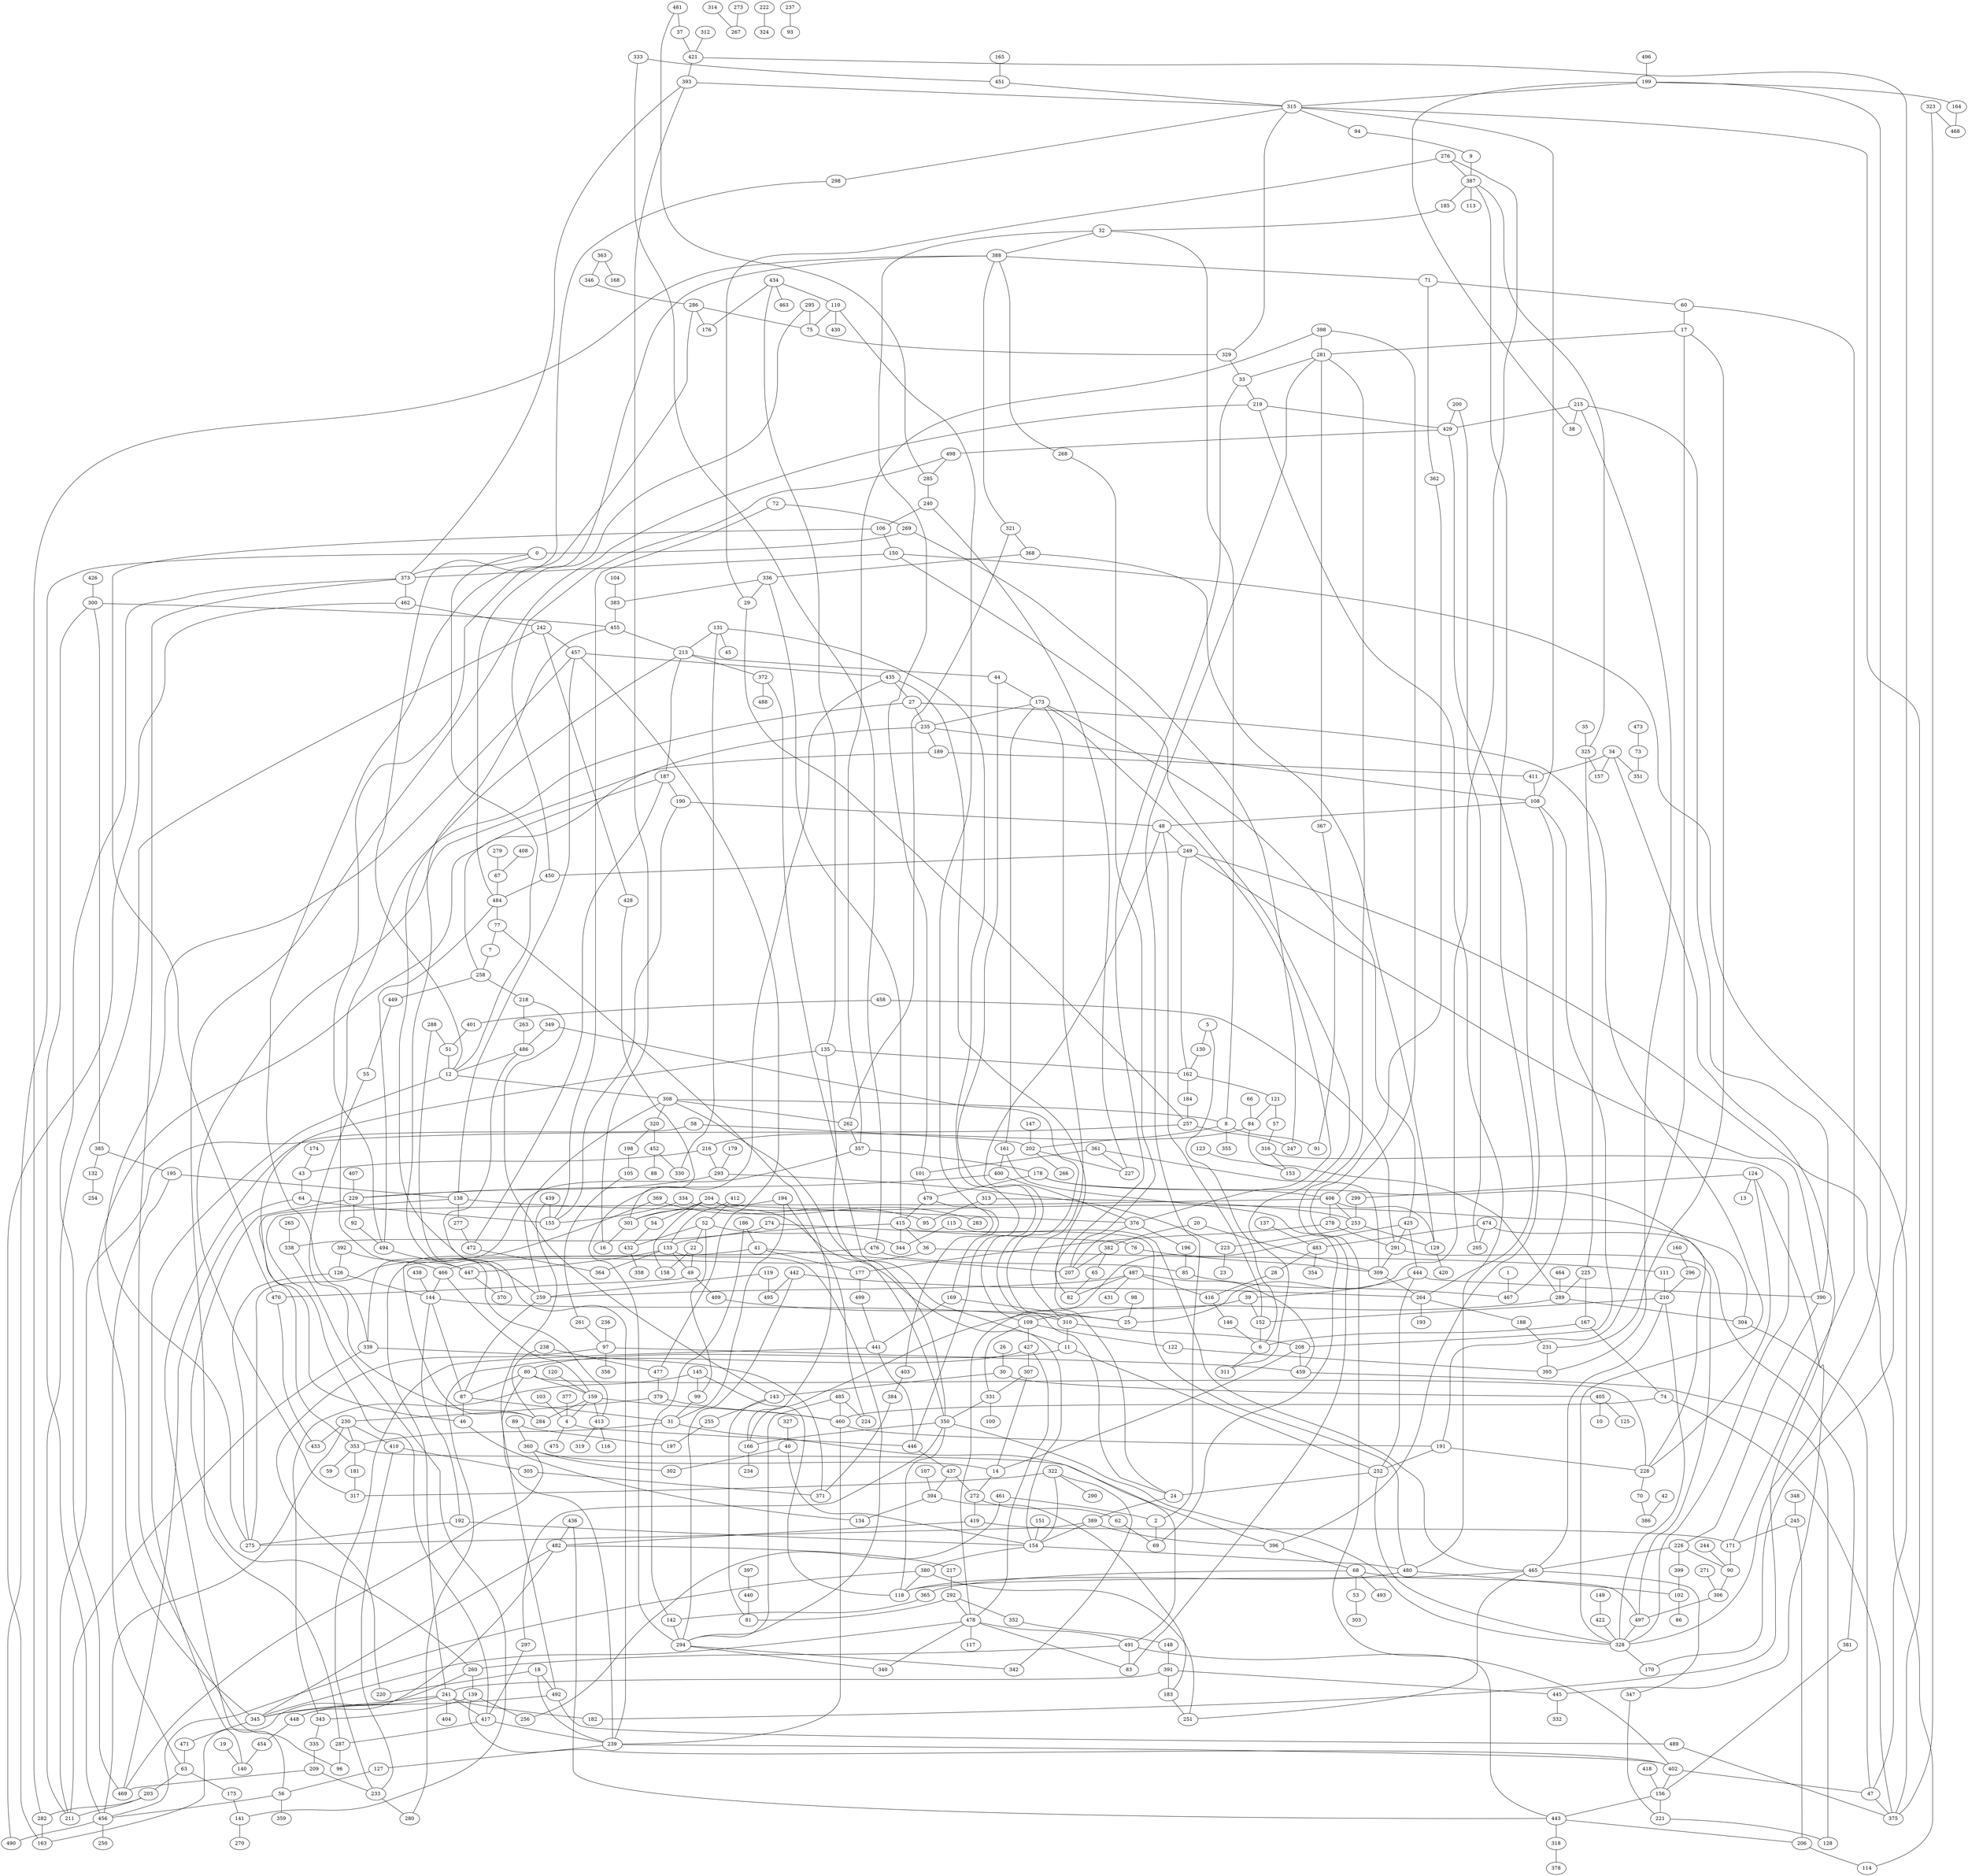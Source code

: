 graph{
   481 -- 37;
   2 -- 69;
   19 -- 140;
   409 -- 25;
   211 -- 242;
   129 -- 420;
   474 -- 483;
   57 -- 316;
   187 -- 472;
   343 -- 335;
   191 -- 252;
   105 -- 261;
   74 -- 375;
   455 -- 413;
   276 -- 25;
   428 -- 301;
   473 -- 73;
   306 -- 497;
   360 -- 469;
   365 -- 142;
   322 -- 317;
   313 -- 253;
   435 -- 82;
   231 -- 17;
   385 -- 195;
   260 -- 163;
   249 -- 450;
   191 -- 17;
   41 -- 275;
   123 -- 153;
   228 -- 70;
   499 -- 441;
   215 -- 38;
   294 -- 340;
   239 -- 127;
   185 -- 32;
   124 -- 445;
   56 -- 456;
   439 -- 239;
   322 -- 342;
   285 -- 240;
   296 -- 210;
   161 -- 400;
   108 -- 235;
   87 -- 144;
   466 -- 159;
   491 -- 83;
   242 -- 428;
   446 -- 437;
   274 -- 76;
   126 -- 144;
   7 -- 258;
   253 -- 223;
   40 -- 154;
   408 -- 67;
   406 -- 278;
   145 -- 118;
   209 -- 233;
   461 -- 2;
   179 -- 293;
   314 -- 267;
   241 -- 417;
   52 -- 432;
   27 -- 328;
   130 -- 162;
   315 -- 375;
   166 -- 234;
   361 -- 227;
   109 -- 427;
   293 -- 229;
   333 -- 476;
   345 -- 482;
   456 -- 250;
   140 -- 12;
   240 -- 106;
   145 -- 99;
   47 -- 375;
   257 -- 247;
   383 -- 455;
   72 -- 155;
   457 -- 138;
   44 -- 109;
   415 -- 480;
   316 -- 153;
   331 -- 350;
   22 -- 158;
   417 -- 239;
   466 -- 144;
   33 -- 219;
   325 -- 157;
   485 -- 460;
   315 -- 94;
   339 -- 371;
   271 -- 306;
   361 -- 309;
   379 -- 460;
   215 -- 395;
   352 -- 148;
   127 -- 56;
   144 -- 310;
   485 -- 294;
   291 -- 497;
   427 -- 307;
   494 -- 388;
   295 -- 484;
   353 -- 181;
   240 -- 227;
   226 -- 90;
   226 -- 465;
   84 -- 289;
   203 -- 211;
   175 -- 141;
   233 -- 441;
   300 -- 385;
   489 -- 375;
   471 -- 63;
   48 -- 152;
   295 -- 75;
   313 -- 95;
   491 -- 402;
   264 -- 193;
   194 -- 31;
   357 -- 339;
   252 -- 24;
   434 -- 135;
   35 -- 325;
   388 -- 71;
   87 -- 46;
   133 -- 364;
   244 -- 90;
   460 -- 239;
   388 -- 321;
   44 -- 173;
   138 -- 353;
   46 -- 134;
   285 -- 481;
   447 -- 370;
   252 -- 328;
   28 -- 416;
   407 -- 229;
   213 -- 44;
   484 -- 77;
   454 -- 140;
   393 -- 373;
   253 -- 129;
   261 -- 97;
   159 -- 4;
   190 -- 155;
   291 -- 309;
   274 -- 338;
   76 -- 309;
   204 -- 301;
   377 -- 4;
   135 -- 46;
   29 -- 257;
   442 -- 264;
   5 -- 130;
   482 -- 448;
   391 -- 445;
   353 -- 59;
   200 -- 205;
   32 -- 101;
   94 -- 9;
   262 -- 357;
   455 -- 213;
   300 -- 456;
   169 -- 441;
   444 -- 252;
   139 -- 402;
   133 -- 294;
   382 -- 207;
   422 -- 328;
   34 -- 157;
   263 -- 486;
   255 -- 197;
   143 -- 81;
   310 -- 208;
   329 -- 33;
   58 -- 202;
   320 -- 198;
   83 -- 281;
   415 -- 133;
   478 -- 83;
   204 -- 154;
   397 -- 440;
   204 -- 54;
   66 -- 84;
   173 -- 425;
   393 -- 16;
   281 -- 33;
   241 -- 404;
   37 -- 421;
   391 -- 241;
   24 -- 33;
   405 -- 125;
   276 -- 29;
   43 -- 64;
   458 -- 401;
   186 -- 142;
   461 -- 256;
   39 -- 152;
   121 -- 57;
   115 -- 344;
   173 -- 161;
   141 -- 270;
   405 -- 10;
   187 -- 345;
   132 -- 254;
   419 -- 171;
   159 -- 413;
   368 -- 336;
   380 -- 456;
   410 -- 233;
   320 -- 452;
   336 -- 383;
   394 -- 183;
   87 -- 31;
   142 -- 294;
   14 -- 272;
   415 -- 344;
   121 -- 84;
   346 -- 286;
   8 -- 91;
   315 -- 329;
   147 -- 202;
   413 -- 319;
   417 -- 287;
   457 -- 477;
   60 -- 17;
   264 -- 188;
   51 -- 12;
   72 -- 269;
   347 -- 221;
   435 -- 294;
   349 -- 310;
   361 -- 101;
   204 -- 158;
   210 -- 465;
   109 -- 122;
   49 -- 409;
   63 -- 203;
   11 -- 308;
   304 -- 47;
   199 -- 315;
   425 -- 291;
   97 -- 356;
   381 -- 156;
   242 -- 457;
   415 -- 36;
   229 -- 260;
   443 -- 206;
   292 -- 352;
   411 -- 108;
   162 -- 121;
   392 -- 466;
   308 -- 8;
   278 -- 291;
   442 -- 294;
   308 -- 259;
   148 -- 391;
   412 -- 133;
   398 -- 281;
   449 -- 55;
   321 -- 368;
   464 -- 289;
   392 -- 126;
   477 -- 379;
   208 -- 14;
   64 -- 469;
   73 -- 351;
   316 -- 328;
   97 -- 459;
   396 -- 429;
   241 -- 345;
   64 -- 155;
   279 -- 67;
   228 -- 178;
   497 -- 328;
   1 -- 467;
   230 -- 353;
   189 -- 411;
   108 -- 315;
   41 -- 207;
   368 -- 129;
   260 -- 139;
   199 -- 328;
   496 -- 199;
   418 -- 156;
   216 -- 43;
   387 -- 325;
   222 -- 324;
   380 -- 251;
   434 -- 110;
   318 -- 378;
   252 -- 11;
   119 -- 495;
   293 -- 223;
   258 -- 218;
   184 -- 257;
   400 -- 229;
   18 -- 239;
   452 -- 88;
   233 -- 280;
   427 -- 280;
   437 -- 272;
   27 -- 235;
   209 -- 469;
   110 -- 169;
   63 -- 175;
   301 -- 16;
   249 -- 114;
   68 -- 497;
   373 -- 462;
   315 -- 298;
   487 -- 431;
   68 -- 365;
   276 -- 387;
   213 -- 187;
   208 -- 459;
   350 -- 166;
   421 -- 393;
   286 -- 176;
   367 -- 91;
   445 -- 332;
   52 -- 344;
   450 -- 484;
   154 -- 480;
   257 -- 211;
   8 -- 32;
   210 -- 328;
   281 -- 2;
   322 -- 154;
   327 -- 40;
   215 -- 390;
   275 -- 457;
   273 -- 267;
   159 -- 284;
   103 -- 4;
   268 -- 207;
   218 -- 143;
   68 -- 493;
   167 -- 6;
   289 -- 304;
   264 -- 387;
   483 -- 28;
   372 -- 488;
   382 -- 65;
   20 -- 382;
   124 -- 228;
   478 -- 345;
   124 -- 299;
   8 -- 202;
   478 -- 491;
   218 -- 263;
   198 -- 105;
   465 -- 251;
   30 -- 405;
   80 -- 228;
   22 -- 49;
   494 -- 447;
   32 -- 388;
   394 -- 134;
   31 -- 353;
   74 -- 460;
   460 -- 191;
   393 -- 315;
   307 -- 331;
   259 -- 87;
   164 -- 468;
   442 -- 495;
   272 -- 419;
   470 -- 433;
   49 -- 470;
   434 -- 176;
   77 -- 7;
   62 -- 69;
   269 -- 247;
   137 -- 483;
   403 -- 384;
   34 -- 411;
   149 -- 422;
   398 -- 357;
   402 -- 47;
   308 -- 262;
   462 -- 163;
   65 -- 82;
   204 -- 376;
   195 -- 63;
   71 -- 60;
   476 -- 85;
   448 -- 454;
   406 -- 253;
   77 -- 166;
   202 -- 266;
   308 -- 320;
   376 -- 196;
   398 -- 406;
   171 -- 60;
   390 -- 226;
   213 -- 372;
   97 -- 220;
   84 -- 216;
   482 -- 217;
   413 -- 116;
   199 -- 38;
   299 -- 253;
   336 -- 415;
   339 -- 211;
   199 -- 164;
   288 -- 51;
   436 -- 482;
   389 -- 396;
   345 -- 471;
   143 -- 255;
   235 -- 189;
   6 -- 311;
   167 -- 74;
   325 -- 225;
   53 -- 303;
   219 -- 429;
   353 -- 396;
   389 -- 275;
   221 -- 128;
   457 -- 435;
   154 -- 380;
   437 -- 394;
   80 -- 159;
   152 -- 6;
   476 -- 241;
   111 -- 210;
   478 -- 340;
   452 -- 330;
   277 -- 472;
   300 -- 455;
   287 -- 96;
   58 -- 56;
   27 -- 447;
   139 -- 256;
   55 -- 284;
   92 -- 494;
   202 -- 227;
   426 -- 300;
   75 -- 329;
   406 -- 129;
   138 -- 304;
   225 -- 167;
   400 -- 376;
   245 -- 206;
   230 -- 410;
   487 -- 416;
   487 -- 82;
   4 -- 475;
   287 -- 219;
   412 -- 52;
   472 -- 364;
   229 -- 92;
   156 -- 443;
   348 -- 245;
   24 -- 48;
   120 -- 159;
   376 -- 207;
   286 -- 75;
   334 -- 283;
   282 -- 163;
   362 -- 443;
   42 -- 386;
   188 -- 231;
   131 -- 330;
   226 -- 399;
   492 -- 345;
   160 -- 296;
   215 -- 429;
   369 -- 284;
   231 -- 395;
   480 -- 118;
   385 -- 132;
   363 -- 168;
   98 -- 25;
   194 -- 224;
   249 -- 390;
   380 -- 118;
   11 -- 80;
   171 -- 90;
   89 -- 197;
   34 -- 351;
   67 -- 484;
   177 -- 499;
   443 -- 318;
   458 -- 291;
   288 -- 370;
   119 -- 259;
   357 -- 178;
   68 -- 53;
   9 -- 387;
   474 -- 205;
   456 -- 490;
   328 -- 170;
   206 -- 114;
   200 -- 429;
   213 -- 259;
   238 -- 477;
   479 -- 415;
   41 -- 177;
   139 -- 343;
   396 -- 68;
   101 -- 479;
   144 -- 192;
   265 -- 338;
   429 -- 498;
   30 -- 143;
   305 -- 371;
   241 -- 448;
   161 -- 69;
   54 -- 432;
   486 -- 239;
   312 -- 421;
   109 -- 331;
   178 -- 479;
   483 -- 354;
   419 -- 482;
   498 -- 285;
   425 -- 444;
   469 -- 373;
   40 -- 302;
   465 -- 347;
   349 -- 486;
   210 -- 152;
   459 -- 128;
   282 -- 388;
   145 -- 343;
   26 -- 30;
   85 -- 467;
   126 -- 275;
   102 -- 86;
   485 -- 224;
   162 -- 184;
   80 -- 87;
   20 -- 309;
   156 -- 221;
   470 -- 106;
   203 -- 282;
   307 -- 14;
   491 -- 260;
   165 -- 451;
   438 -- 144;
   292 -- 478;
   478 -- 117;
   317 -- 189;
   249 -- 162;
   4 -- 446;
   230 -- 433;
   321 -- 262;
   440 -- 81;
   208 -- 108;
   196 -- 85;
   439 -- 155;
   173 -- 235;
   131 -- 446;
   406 -- 417;
   223 -- 23;
   18 -- 220;
   258 -- 449;
   195 -- 138;
   401 -- 51;
   150 -- 373;
   310 -- 11;
   387 -- 113;
   178 -- 406;
   444 -- 390;
   191 -- 228;
   110 -- 430;
   183 -- 251;
   338 -- 141;
   350 -- 328;
   159 -- 460;
   311 -- 150;
   225 -- 289;
   451 -- 315;
   258 -- 235;
   450 -- 498;
   333 -- 451;
   479 -- 403;
   278 -- 177;
   217 -- 292;
   36 -- 466;
   135 -- 162;
   363 -- 346;
   379 -- 230;
   336 -- 29;
   36 -- 111;
   151 -- 154;
   294 -- 342;
   487 -- 259;
   108 -- 48;
   289 -- 109;
   360 -- 302;
   39 -- 166;
   239 -- 402;
   133 -- 447;
   80 -- 492;
   131 -- 213;
   216 -- 293;
   48 -- 249;
   219 -- 480;
   56 -- 359;
   241 -- 182;
   24 -- 389;
   99 -- 31;
   323 -- 375;
   0 -- 12;
   47 -- 150;
   297 -- 417;
   360 -- 14;
   133 -- 49;
   237 -- 93;
   436 -- 443;
   434 -- 463;
   52 -- 22;
   387 -- 185;
   192 -- 275;
   427 -- 478;
   106 -- 150;
   484 -- 494;
   492 -- 489;
   181 -- 317;
   108 -- 467;
   384 -- 371;
   0 -- 373;
   416 -- 146;
   435 -- 27;
   12 -- 308;
   187 -- 190;
   462 -- 242;
   8 -- 355;
   110 -- 75;
   335 -- 209;
   474 -- 381;
   90 -- 306;
   115 -- 465;
   169 -- 25;
   331 -- 100;
   230 -- 456;
   18 -- 492;
   309 -- 264;
   71 -- 362;
   170 -- 421;
   322 -- 290;
   334 -- 155;
   122 -- 395;
   372 -- 350;
   190 -- 48;
   174 -- 43;
   389 -- 154;
   135 -- 350;
   186 -- 41;
   323 -- 468;
   5 -- 6;
   444 -- 39;
   70 -- 386;
   480 -- 102;
   138 -- 277;
   350 -- 118;
   441 -- 446;
   269 -- 0;
   432 -- 358;
   124 -- 13;
   388 -- 268;
   31 -- 491;
   425 -- 478;
   350 -- 297;
   96 -- 373;
   298 -- 12;
   487 -- 459;
   238 -- 284;
   402 -- 156;
   17 -- 281;
   486 -- 12;
   146 -- 6;
   399 -- 102;
   131 -- 45;
   286 -- 339;
   89 -- 360;
   52 -- 99;
   272 -- 62;
   0 -- 490;
   194 -- 301;
   369 -- 95;
   173 -- 376;
   236 -- 97;
   34 -- 182;
   292 -- 81;
   192 -- 154;
   104 -- 383;
   173 -- 310;
   410 -- 305;
   107 -- 394;
   245 -- 171;
   391 -- 183;
   465 -- 118;
   281 -- 367;
}